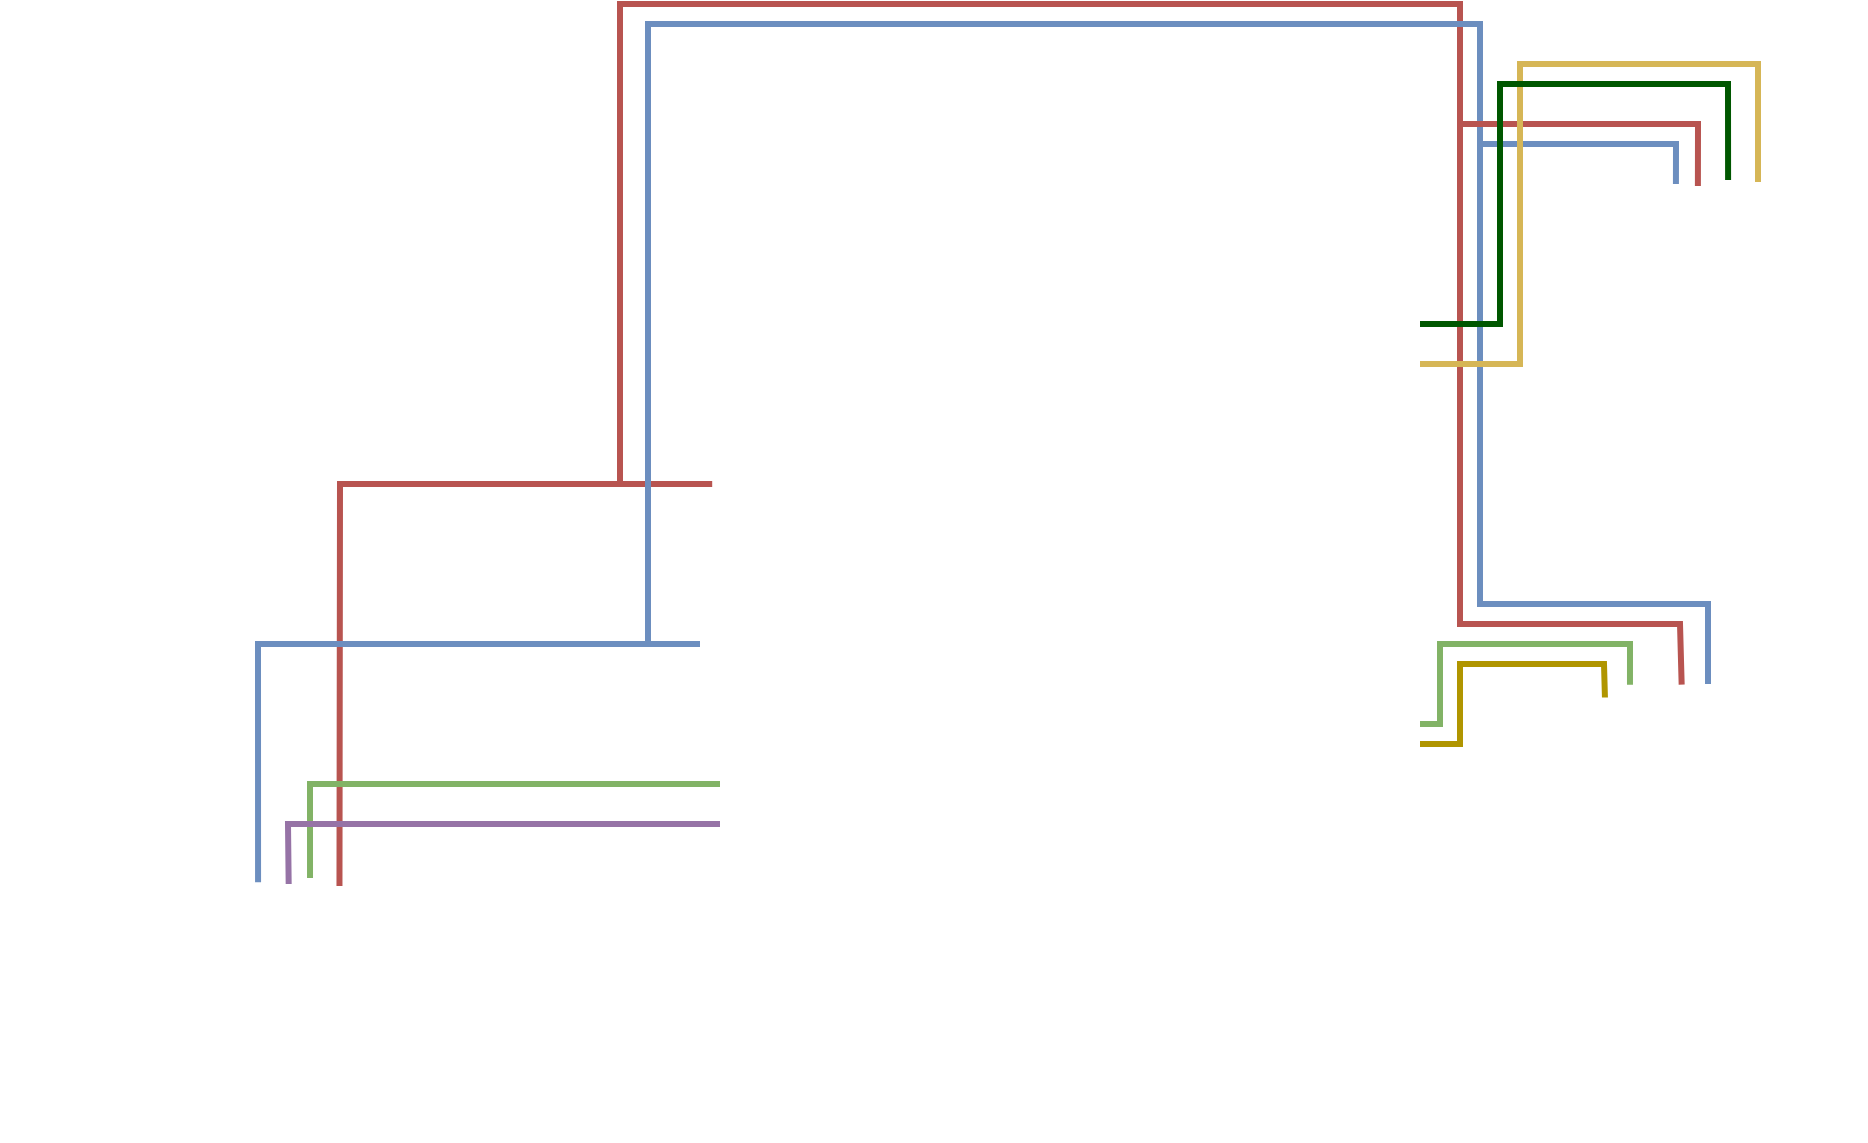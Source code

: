 <mxfile version="21.2.9" type="device">
  <diagram name="Stránka-1" id="LUPSMcfigBD42KErmit-">
    <mxGraphModel dx="1434" dy="800" grid="1" gridSize="10" guides="1" tooltips="1" connect="1" arrows="1" fold="1" page="1" pageScale="1" pageWidth="827" pageHeight="1169" math="0" shadow="0">
      <root>
        <mxCell id="0" />
        <mxCell id="1" parent="0" />
        <mxCell id="mho3plrjxIpFJRpY9bCv-1" value="" style="shape=image;verticalLabelPosition=bottom;labelBackgroundColor=default;verticalAlign=top;aspect=fixed;imageAspect=0;image=https://www.botnroll.com/img/cms/pinOut-R32-compressor.png;clipPath=inset(6.45% 30.67% 9.14% 27.33%);" vertex="1" parent="1">
          <mxGeometry x="400" y="270" width="385.223" height="480" as="geometry" />
        </mxCell>
        <mxCell id="mho3plrjxIpFJRpY9bCv-2" value="" style="shape=image;verticalLabelPosition=bottom;labelBackgroundColor=default;verticalAlign=top;aspect=fixed;imageAspect=0;image=https://circuitdigest.com/sites/default/files/inlineimages/u4/Rotary-Encoder-Pinout.jpg;clipPath=inset(5.45% 37% 30% 30.33%);rotation=-90;" vertex="1" parent="1">
          <mxGeometry x="839.47" y="610" width="142.73" height="103.406" as="geometry" />
        </mxCell>
        <mxCell id="mho3plrjxIpFJRpY9bCv-3" value="" style="shape=image;verticalLabelPosition=bottom;labelBackgroundColor=default;verticalAlign=top;aspect=fixed;imageAspect=0;image=https://startingelectronics.org/tutorials/arduino/modules/OLED-128x64-I2C-display/geekcreit-128x64-oled-display-demo.jpg;" vertex="1" parent="1">
          <mxGeometry x="850" y="340" width="152.54" height="150" as="geometry" />
        </mxCell>
        <mxCell id="mho3plrjxIpFJRpY9bCv-4" value="" style="shape=image;verticalLabelPosition=bottom;labelBackgroundColor=default;verticalAlign=top;aspect=fixed;imageAspect=0;image=https://components101.com/sites/default/files/component_pin/Ultrasonic-sensor-pinout.png;clipPath=inset(5.56% 6.33% 34.85% 5%);rotation=-180;" vertex="1" parent="1">
          <mxGeometry x="70" y="690" width="288.67" height="128.057" as="geometry" />
        </mxCell>
        <mxCell id="mho3plrjxIpFJRpY9bCv-7" value="" style="edgeStyle=none;orthogonalLoop=1;jettySize=auto;html=1;rounded=0;endArrow=none;endFill=0;fillColor=#f8cecc;strokeColor=#b85450;strokeWidth=3;" edge="1" parent="1">
          <mxGeometry width="80" relative="1" as="geometry">
            <mxPoint x="310" y="490" as="sourcePoint" />
            <mxPoint x="426.1" y="490" as="targetPoint" />
            <Array as="points" />
          </mxGeometry>
        </mxCell>
        <mxCell id="mho3plrjxIpFJRpY9bCv-8" value="" style="edgeStyle=none;orthogonalLoop=1;jettySize=auto;html=1;rounded=0;endArrow=none;endFill=0;fillColor=#f8cecc;strokeColor=#b85450;strokeWidth=3;jumpSize=1;entryX=0.412;entryY=0.992;entryDx=0;entryDy=0;entryPerimeter=0;" edge="1" parent="1" target="mho3plrjxIpFJRpY9bCv-4">
          <mxGeometry width="80" relative="1" as="geometry">
            <mxPoint x="360" y="490" as="sourcePoint" />
            <mxPoint x="880" y="410" as="targetPoint" />
            <Array as="points">
              <mxPoint x="240" y="490" />
            </Array>
          </mxGeometry>
        </mxCell>
        <mxCell id="mho3plrjxIpFJRpY9bCv-9" value="" style="edgeStyle=none;orthogonalLoop=1;jettySize=auto;html=1;rounded=0;endArrow=none;endFill=0;fillColor=#dae8fc;strokeColor=#6c8ebf;strokeWidth=3;" edge="1" parent="1">
          <mxGeometry width="80" relative="1" as="geometry">
            <mxPoint x="320" y="570" as="sourcePoint" />
            <mxPoint x="420" y="570" as="targetPoint" />
            <Array as="points" />
          </mxGeometry>
        </mxCell>
        <mxCell id="mho3plrjxIpFJRpY9bCv-10" value="" style="edgeStyle=none;orthogonalLoop=1;jettySize=auto;html=1;rounded=0;endArrow=none;endFill=0;fillColor=#dae8fc;strokeColor=#6c8ebf;strokeWidth=3;entryX=0.553;entryY=1.007;entryDx=0;entryDy=0;entryPerimeter=0;" edge="1" parent="1" target="mho3plrjxIpFJRpY9bCv-4">
          <mxGeometry width="80" relative="1" as="geometry">
            <mxPoint x="330" y="570" as="sourcePoint" />
            <mxPoint x="890" y="440" as="targetPoint" />
            <Array as="points">
              <mxPoint x="199" y="570" />
            </Array>
          </mxGeometry>
        </mxCell>
        <mxCell id="mho3plrjxIpFJRpY9bCv-11" value="" style="edgeStyle=none;orthogonalLoop=1;jettySize=auto;html=1;rounded=0;endArrow=none;endFill=0;fillColor=#d5e8d4;strokeColor=#82b366;strokeWidth=3;exitX=0.463;exitY=1.023;exitDx=0;exitDy=0;exitPerimeter=0;" edge="1" parent="1" source="mho3plrjxIpFJRpY9bCv-4">
          <mxGeometry width="80" relative="1" as="geometry">
            <mxPoint x="310" y="620" as="sourcePoint" />
            <mxPoint x="430" y="640" as="targetPoint" />
            <Array as="points">
              <mxPoint x="225" y="640" />
            </Array>
          </mxGeometry>
        </mxCell>
        <mxCell id="mho3plrjxIpFJRpY9bCv-12" value="" style="edgeStyle=none;orthogonalLoop=1;jettySize=auto;html=1;rounded=0;endArrow=none;endFill=0;fillColor=#e1d5e7;strokeColor=#9673a6;strokeWidth=3;exitX=0.5;exitY=1;exitDx=0;exitDy=0;" edge="1" parent="1" source="mho3plrjxIpFJRpY9bCv-4">
          <mxGeometry width="80" relative="1" as="geometry">
            <mxPoint x="310" y="630" as="sourcePoint" />
            <mxPoint x="430" y="660" as="targetPoint" />
            <Array as="points">
              <mxPoint x="214" y="660" />
            </Array>
          </mxGeometry>
        </mxCell>
        <mxCell id="mho3plrjxIpFJRpY9bCv-13" value="" style="edgeStyle=none;orthogonalLoop=1;jettySize=auto;html=1;rounded=0;endArrow=none;endFill=0;fillColor=#f8cecc;strokeColor=#b85450;strokeWidth=3;exitX=1;exitY=0.5;exitDx=0;exitDy=0;" edge="1" parent="1" source="mho3plrjxIpFJRpY9bCv-2">
          <mxGeometry width="80" relative="1" as="geometry">
            <mxPoint x="800" y="490" as="sourcePoint" />
            <mxPoint x="380" y="490" as="targetPoint" />
            <Array as="points">
              <mxPoint x="910" y="560" />
              <mxPoint x="800" y="560" />
              <mxPoint x="800" y="250" />
              <mxPoint x="380" y="250" />
            </Array>
          </mxGeometry>
        </mxCell>
        <mxCell id="mho3plrjxIpFJRpY9bCv-14" value="" style="edgeStyle=none;orthogonalLoop=1;jettySize=auto;html=1;rounded=0;endArrow=none;endFill=0;fillColor=#dae8fc;strokeColor=#6c8ebf;strokeWidth=3;" edge="1" parent="1">
          <mxGeometry width="80" relative="1" as="geometry">
            <mxPoint x="394" y="570" as="sourcePoint" />
            <mxPoint x="924" y="590" as="targetPoint" />
            <Array as="points">
              <mxPoint x="394" y="260" />
              <mxPoint x="810" y="260" />
              <mxPoint x="810" y="550" />
              <mxPoint x="924" y="550" />
            </Array>
          </mxGeometry>
        </mxCell>
        <mxCell id="mho3plrjxIpFJRpY9bCv-16" value="" style="edgeStyle=none;orthogonalLoop=1;jettySize=auto;html=1;rounded=0;endArrow=none;endFill=0;fillColor=#f8cecc;strokeColor=#b85450;strokeWidth=3;entryX=0.452;entryY=0.007;entryDx=0;entryDy=0;entryPerimeter=0;" edge="1" parent="1" target="mho3plrjxIpFJRpY9bCv-3">
          <mxGeometry width="80" relative="1" as="geometry">
            <mxPoint x="800" y="310" as="sourcePoint" />
            <mxPoint x="968.88" y="250" as="targetPoint" />
            <Array as="points">
              <mxPoint x="919" y="310" />
            </Array>
          </mxGeometry>
        </mxCell>
        <mxCell id="mho3plrjxIpFJRpY9bCv-17" value="" style="edgeStyle=none;orthogonalLoop=1;jettySize=auto;html=1;rounded=0;endArrow=none;endFill=0;fillColor=#dae8fc;strokeColor=#6c8ebf;strokeWidth=3;entryX=0.38;entryY=0;entryDx=0;entryDy=0;entryPerimeter=0;" edge="1" parent="1" target="mho3plrjxIpFJRpY9bCv-3">
          <mxGeometry width="80" relative="1" as="geometry">
            <mxPoint x="810" y="320" as="sourcePoint" />
            <mxPoint x="910" y="320" as="targetPoint" />
            <Array as="points">
              <mxPoint x="908" y="320" />
            </Array>
          </mxGeometry>
        </mxCell>
        <mxCell id="mho3plrjxIpFJRpY9bCv-18" value="" style="edgeStyle=none;orthogonalLoop=1;jettySize=auto;html=1;rounded=0;endArrow=none;endFill=0;fillColor=#fff2cc;strokeColor=#d6b656;strokeWidth=3;entryX=0.649;entryY=-0.007;entryDx=0;entryDy=0;entryPerimeter=0;" edge="1" parent="1" target="mho3plrjxIpFJRpY9bCv-3">
          <mxGeometry width="80" relative="1" as="geometry">
            <mxPoint x="780" y="430" as="sourcePoint" />
            <mxPoint x="950" y="280" as="targetPoint" />
            <Array as="points">
              <mxPoint x="830" y="430" />
              <mxPoint x="830" y="280" />
              <mxPoint x="949" y="280" />
            </Array>
          </mxGeometry>
        </mxCell>
        <mxCell id="mho3plrjxIpFJRpY9bCv-19" value="" style="edgeStyle=none;orthogonalLoop=1;jettySize=auto;html=1;rounded=0;endArrow=none;endFill=0;fillColor=#008a00;strokeColor=#005700;strokeWidth=3;entryX=0.551;entryY=-0.013;entryDx=0;entryDy=0;entryPerimeter=0;" edge="1" parent="1" target="mho3plrjxIpFJRpY9bCv-3">
          <mxGeometry width="80" relative="1" as="geometry">
            <mxPoint x="780" y="410" as="sourcePoint" />
            <mxPoint x="927" y="300" as="targetPoint" />
            <Array as="points">
              <mxPoint x="820" y="410" />
              <mxPoint x="820" y="290" />
              <mxPoint x="934" y="290" />
            </Array>
          </mxGeometry>
        </mxCell>
        <mxCell id="mho3plrjxIpFJRpY9bCv-20" value="" style="edgeStyle=none;orthogonalLoop=1;jettySize=auto;html=1;rounded=0;endArrow=none;endFill=0;fillColor=#e3c800;strokeColor=#B09500;strokeWidth=3;entryX=0.955;entryY=0.129;entryDx=0;entryDy=0;entryPerimeter=0;" edge="1" parent="1" target="mho3plrjxIpFJRpY9bCv-2">
          <mxGeometry width="80" relative="1" as="geometry">
            <mxPoint x="780" y="620" as="sourcePoint" />
            <mxPoint x="830" y="600" as="targetPoint" />
            <Array as="points">
              <mxPoint x="800" y="620" />
              <mxPoint x="800" y="580" />
              <mxPoint x="872" y="580" />
            </Array>
          </mxGeometry>
        </mxCell>
        <mxCell id="mho3plrjxIpFJRpY9bCv-23" value="" style="edgeStyle=none;orthogonalLoop=1;jettySize=auto;html=1;rounded=0;endArrow=none;endFill=0;fillColor=#d5e8d4;strokeColor=#82b366;strokeWidth=3;entryX=1;entryY=0.25;entryDx=0;entryDy=0;" edge="1" parent="1" target="mho3plrjxIpFJRpY9bCv-2">
          <mxGeometry width="80" relative="1" as="geometry">
            <mxPoint x="780" y="610" as="sourcePoint" />
            <mxPoint x="827" y="585" as="targetPoint" />
            <Array as="points">
              <mxPoint x="790" y="610" />
              <mxPoint x="790" y="570" />
              <mxPoint x="885" y="570" />
            </Array>
          </mxGeometry>
        </mxCell>
      </root>
    </mxGraphModel>
  </diagram>
</mxfile>
